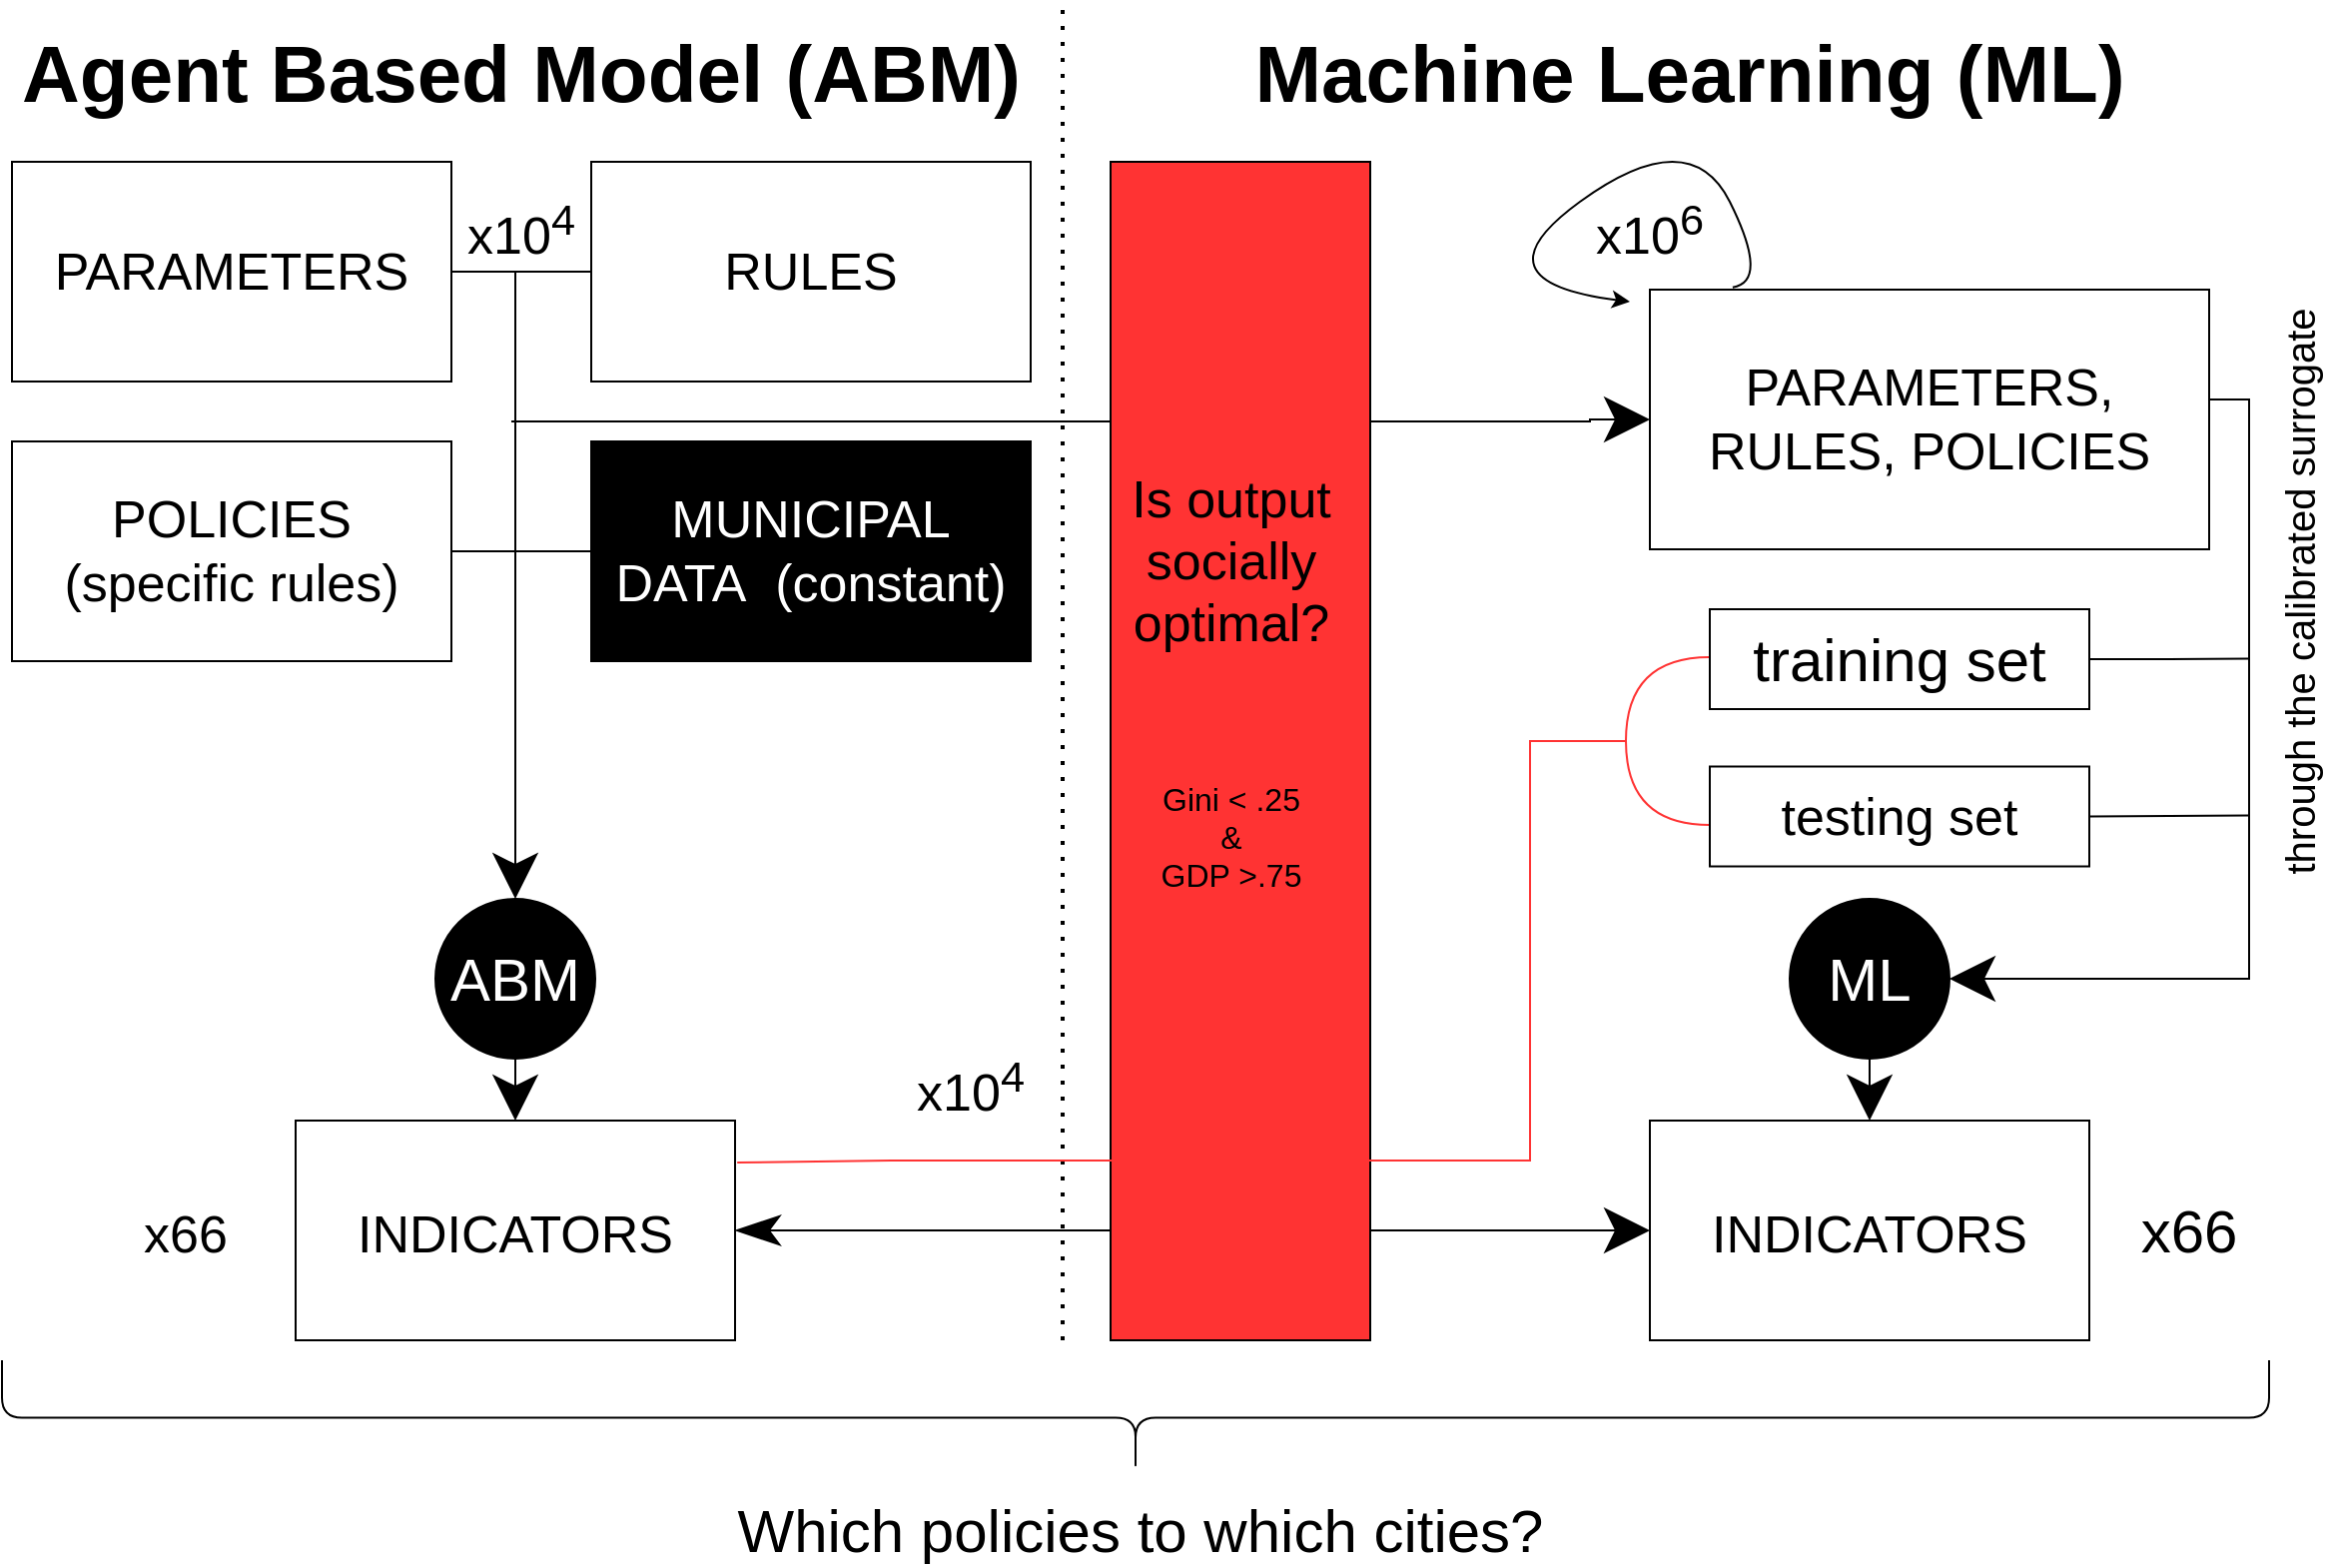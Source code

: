 <mxfile version="15.8.9" type="device"><diagram id="kPqO3sx-ZOz2h61p36_M" name="Page-1"><mxGraphModel dx="1955" dy="886" grid="1" gridSize="10" guides="1" tooltips="1" connect="1" arrows="1" fold="1" page="1" pageScale="1" pageWidth="1169" pageHeight="827" math="0" shadow="0"><root><mxCell id="0"/><mxCell id="1" parent="0"/><mxCell id="2oOuK1LOABjQ4yP_r1PP-2" value="&lt;font style=&quot;font-size: 40px&quot;&gt;&lt;b&gt;Machine Learning (ML)&lt;/b&gt;&lt;/font&gt;" style="text;html=1;strokeColor=none;fillColor=none;align=center;verticalAlign=middle;whiteSpace=wrap;rounded=0;fontSize=30;" parent="1" vertex="1"><mxGeometry x="640" y="10" width="440" height="70" as="geometry"/></mxCell><mxCell id="2oOuK1LOABjQ4yP_r1PP-3" value="" style="endArrow=none;dashed=1;html=1;dashPattern=1 3;strokeWidth=2;rounded=0;fontSize=40;" parent="1" edge="1"><mxGeometry width="50" height="50" relative="1" as="geometry"><mxPoint x="546" y="680" as="sourcePoint"/><mxPoint x="546" y="10" as="targetPoint"/></mxGeometry></mxCell><mxCell id="2oOuK1LOABjQ4yP_r1PP-5" value="&lt;font style=&quot;font-size: 40px&quot;&gt;&lt;b&gt;Agent Based Model (ABM)&lt;/b&gt;&lt;/font&gt;" style="text;html=1;strokeColor=none;fillColor=none;align=center;verticalAlign=middle;whiteSpace=wrap;rounded=0;fontSize=30;" parent="1" vertex="1"><mxGeometry x="20" y="10" width="510" height="70" as="geometry"/></mxCell><mxCell id="Ye-ZFGXc6RMIuwmytpMI-31" style="edgeStyle=orthogonalEdgeStyle;rounded=0;orthogonalLoop=1;jettySize=auto;html=1;exitX=1;exitY=0.5;exitDx=0;exitDy=0;fontSize=30;fontColor=#000000;endSize=20;entryX=0.5;entryY=0;entryDx=0;entryDy=0;" parent="1" source="Ye-ZFGXc6RMIuwmytpMI-1" target="Ye-ZFGXc6RMIuwmytpMI-29" edge="1"><mxGeometry relative="1" as="geometry"><Array as="points"><mxPoint x="272" y="145"/></Array></mxGeometry></mxCell><mxCell id="Ye-ZFGXc6RMIuwmytpMI-1" value="&lt;font style=&quot;font-size: 26px&quot;&gt;PARAMETERS&lt;/font&gt;" style="rounded=0;whiteSpace=wrap;html=1;fillColor=none;" parent="1" vertex="1"><mxGeometry x="20" y="90" width="220" height="110" as="geometry"/></mxCell><mxCell id="Ye-ZFGXc6RMIuwmytpMI-32" style="edgeStyle=orthogonalEdgeStyle;rounded=0;orthogonalLoop=1;jettySize=auto;html=1;exitX=0;exitY=0.5;exitDx=0;exitDy=0;fontSize=30;fontColor=#000000;endSize=20;endArrow=none;endFill=0;" parent="1" source="Ye-ZFGXc6RMIuwmytpMI-3" edge="1"><mxGeometry relative="1" as="geometry"><mxPoint x="270" y="145" as="targetPoint"/></mxGeometry></mxCell><mxCell id="Ye-ZFGXc6RMIuwmytpMI-3" value="&lt;font style=&quot;font-size: 26px&quot;&gt;RULES&lt;/font&gt;" style="rounded=0;whiteSpace=wrap;html=1;fillColor=none;" parent="1" vertex="1"><mxGeometry x="310" y="90" width="220" height="110" as="geometry"/></mxCell><mxCell id="Ye-ZFGXc6RMIuwmytpMI-33" style="edgeStyle=orthogonalEdgeStyle;rounded=0;orthogonalLoop=1;jettySize=auto;html=1;exitX=1;exitY=0.5;exitDx=0;exitDy=0;fontSize=30;fontColor=#000000;endArrow=none;endFill=0;endSize=20;" parent="1" source="Ye-ZFGXc6RMIuwmytpMI-4" edge="1"><mxGeometry relative="1" as="geometry"><mxPoint x="290" y="285" as="targetPoint"/></mxGeometry></mxCell><mxCell id="Ye-ZFGXc6RMIuwmytpMI-4" value="&lt;font style=&quot;font-size: 26px&quot;&gt;POLICIES&lt;br&gt;(specific rules)&lt;br&gt;&lt;/font&gt;" style="rounded=0;whiteSpace=wrap;html=1;fillColor=none;" parent="1" vertex="1"><mxGeometry x="20" y="230" width="220" height="110" as="geometry"/></mxCell><mxCell id="vkMFGnktoDxPA1hCsxsU-11" style="edgeStyle=orthogonalEdgeStyle;rounded=0;orthogonalLoop=1;jettySize=auto;html=1;startArrow=none;startFill=0;endArrow=classic;endFill=1;startSize=20;endSize=20;entryX=0;entryY=0.5;entryDx=0;entryDy=0;shadow=0;sketch=0;" parent="1" target="vkMFGnktoDxPA1hCsxsU-12" edge="1"><mxGeometry relative="1" as="geometry"><mxPoint x="860" y="140" as="targetPoint"/><mxPoint x="270" y="220" as="sourcePoint"/><Array as="points"><mxPoint x="810" y="220"/></Array></mxGeometry></mxCell><mxCell id="Ye-ZFGXc6RMIuwmytpMI-34" style="edgeStyle=orthogonalEdgeStyle;rounded=0;orthogonalLoop=1;jettySize=auto;html=1;exitX=0;exitY=0.5;exitDx=0;exitDy=0;fontSize=30;fontColor=#000000;endArrow=none;endFill=0;endSize=20;" parent="1" source="Ye-ZFGXc6RMIuwmytpMI-5" edge="1"><mxGeometry relative="1" as="geometry"><mxPoint x="280" y="285" as="targetPoint"/></mxGeometry></mxCell><mxCell id="Ye-ZFGXc6RMIuwmytpMI-5" value="&lt;font style=&quot;font-size: 26px&quot;&gt;&lt;font color=&quot;#ffffff&quot;&gt;MUNICIPAL DATA&amp;nbsp; (constant)&lt;/font&gt;&lt;br&gt;&lt;/font&gt;" style="rounded=0;whiteSpace=wrap;html=1;fillColor=#000000;" parent="1" vertex="1"><mxGeometry x="310" y="230" width="220" height="110" as="geometry"/></mxCell><mxCell id="vkMFGnktoDxPA1hCsxsU-8" value="" style="edgeStyle=entityRelationEdgeStyle;rounded=0;orthogonalLoop=1;jettySize=auto;html=1;startArrow=classicThin;startFill=1;endArrow=classic;endFill=1;endSize=20;startSize=20;" parent="1" source="Ye-ZFGXc6RMIuwmytpMI-11" target="vkMFGnktoDxPA1hCsxsU-7" edge="1"><mxGeometry relative="1" as="geometry"/></mxCell><mxCell id="Ye-ZFGXc6RMIuwmytpMI-11" value="&lt;font style=&quot;font-size: 26px&quot;&gt;INDICATORS&lt;/font&gt;" style="rounded=0;whiteSpace=wrap;html=1;fontSize=30;fillColor=none;" parent="1" vertex="1"><mxGeometry x="162" y="570" width="220" height="110" as="geometry"/></mxCell><mxCell id="Ye-ZFGXc6RMIuwmytpMI-12" value="&lt;font style=&quot;font-size: 26px&quot;&gt;x66&lt;/font&gt;" style="text;html=1;strokeColor=none;fillColor=none;align=center;verticalAlign=middle;whiteSpace=wrap;rounded=0;fontSize=30;" parent="1" vertex="1"><mxGeometry x="77" y="610" width="60" height="30" as="geometry"/></mxCell><mxCell id="Ye-ZFGXc6RMIuwmytpMI-13" value="" style="shape=curlyBracket;whiteSpace=wrap;html=1;rounded=1;flipH=1;fontSize=30;fillColor=none;rotation=90;" parent="1" vertex="1"><mxGeometry x="553.75" y="151.25" width="57.5" height="1135" as="geometry"/></mxCell><mxCell id="Ye-ZFGXc6RMIuwmytpMI-14" value="Which policies to which cities?" style="text;html=1;strokeColor=none;fillColor=none;align=center;verticalAlign=middle;whiteSpace=wrap;rounded=0;fontSize=30;" parent="1" vertex="1"><mxGeometry x="375" y="760" width="420" height="30" as="geometry"/></mxCell><mxCell id="Ye-ZFGXc6RMIuwmytpMI-20" value="" style="rounded=0;whiteSpace=wrap;html=1;fontSize=26;fillColor=#FF3333" parent="1" vertex="1"><mxGeometry x="570" y="90" width="130" height="590" as="geometry"/></mxCell><mxCell id="Ye-ZFGXc6RMIuwmytpMI-35" style="edgeStyle=orthogonalEdgeStyle;rounded=0;orthogonalLoop=1;jettySize=auto;html=1;exitX=0.5;exitY=1;exitDx=0;exitDy=0;entryX=0.5;entryY=0;entryDx=0;entryDy=0;fontSize=30;fontColor=#000000;endArrow=classic;endFill=1;endSize=20;" parent="1" source="Ye-ZFGXc6RMIuwmytpMI-29" target="Ye-ZFGXc6RMIuwmytpMI-11" edge="1"><mxGeometry relative="1" as="geometry"/></mxCell><mxCell id="Ye-ZFGXc6RMIuwmytpMI-29" value="&lt;font color=&quot;#ffffff&quot;&gt;ABM&lt;/font&gt;" style="ellipse;shape=doubleEllipse;whiteSpace=wrap;html=1;aspect=fixed;fontSize=30;fontColor=#000000;fillColor=#000000;gradientDirection=north;" parent="1" vertex="1"><mxGeometry x="232" y="459" width="80" height="80" as="geometry"/></mxCell><mxCell id="vkMFGnktoDxPA1hCsxsU-9" style="edgeStyle=orthogonalEdgeStyle;rounded=0;orthogonalLoop=1;jettySize=auto;html=1;exitX=0.5;exitY=1;exitDx=0;exitDy=0;entryX=0.5;entryY=0;entryDx=0;entryDy=0;startArrow=none;startFill=0;endArrow=classic;endFill=1;startSize=20;endSize=20;" parent="1" source="Ye-ZFGXc6RMIuwmytpMI-30" target="vkMFGnktoDxPA1hCsxsU-7" edge="1"><mxGeometry relative="1" as="geometry"/></mxCell><mxCell id="Ye-ZFGXc6RMIuwmytpMI-30" value="&lt;font color=&quot;#ffffff&quot;&gt;ML&lt;/font&gt;" style="ellipse;shape=doubleEllipse;whiteSpace=wrap;html=1;aspect=fixed;fontSize=30;fontColor=#000000;fillColor=#000000;gradientDirection=north;" parent="1" vertex="1"><mxGeometry x="910" y="459" width="80" height="80" as="geometry"/></mxCell><mxCell id="Ye-ZFGXc6RMIuwmytpMI-43" value="" style="endArrow=halfCircle;html=1;rounded=0;fontSize=26;fontColor=#000000;startSize=20;endSize=40;endFill=1;exitX=1.005;exitY=0.191;exitDx=0;exitDy=0;exitPerimeter=0;fillColor=#FF0000;strokeColor=#FF3333;" parent="1" source="Ye-ZFGXc6RMIuwmytpMI-11" edge="1"><mxGeometry width="50" height="50" relative="1" as="geometry"><mxPoint x="335" y="604.37" as="sourcePoint"/><mxPoint x="870" y="380" as="targetPoint"/><Array as="points"><mxPoint x="460" y="590"/><mxPoint x="780" y="590"/><mxPoint x="780" y="380"/></Array></mxGeometry></mxCell><mxCell id="vkMFGnktoDxPA1hCsxsU-16" style="edgeStyle=orthogonalEdgeStyle;rounded=0;orthogonalLoop=1;jettySize=auto;html=1;exitX=1;exitY=0.5;exitDx=0;exitDy=0;startArrow=none;startFill=0;endArrow=none;endFill=0;startSize=20;endSize=20;" parent="1" source="vkMFGnktoDxPA1hCsxsU-3" edge="1"><mxGeometry relative="1" as="geometry"><mxPoint x="1140" y="417.286" as="targetPoint"/></mxGeometry></mxCell><mxCell id="vkMFGnktoDxPA1hCsxsU-3" value="&lt;font style=&quot;font-size: 26px&quot;&gt;testing set&lt;/font&gt;" style="rounded=0;whiteSpace=wrap;html=1;fillColor=none;" parent="1" vertex="1"><mxGeometry x="870" y="392.75" width="190" height="50" as="geometry"/></mxCell><mxCell id="vkMFGnktoDxPA1hCsxsU-15" style="edgeStyle=orthogonalEdgeStyle;rounded=0;orthogonalLoop=1;jettySize=auto;html=1;exitX=1;exitY=0.5;exitDx=0;exitDy=0;startArrow=none;startFill=0;endArrow=none;endFill=0;startSize=20;endSize=20;" parent="1" source="vkMFGnktoDxPA1hCsxsU-6" edge="1"><mxGeometry relative="1" as="geometry"><mxPoint x="1140" y="338.714" as="targetPoint"/></mxGeometry></mxCell><mxCell id="vkMFGnktoDxPA1hCsxsU-6" value="&lt;font style=&quot;font-size: 26px&quot;&gt;&lt;span style=&quot;font-size: 30px&quot;&gt;training set&lt;/span&gt;&lt;/font&gt;" style="rounded=0;whiteSpace=wrap;html=1;fillColor=none;" parent="1" vertex="1"><mxGeometry x="870" y="314" width="190" height="50" as="geometry"/></mxCell><mxCell id="vkMFGnktoDxPA1hCsxsU-7" value="&lt;font style=&quot;font-size: 26px&quot;&gt;INDICATORS&lt;/font&gt;" style="rounded=0;whiteSpace=wrap;html=1;fontSize=30;fillColor=none;" parent="1" vertex="1"><mxGeometry x="840" y="570" width="220" height="110" as="geometry"/></mxCell><mxCell id="vkMFGnktoDxPA1hCsxsU-10" value="&lt;font style=&quot;font-size: 26px&quot;&gt;x10&lt;sup&gt;4&lt;/sup&gt;&lt;/font&gt;" style="text;html=1;strokeColor=none;fillColor=none;align=center;verticalAlign=middle;whiteSpace=wrap;rounded=0;fontSize=30;" parent="1" vertex="1"><mxGeometry x="470" y="539" width="60" height="30" as="geometry"/></mxCell><mxCell id="vkMFGnktoDxPA1hCsxsU-14" style="edgeStyle=orthogonalEdgeStyle;rounded=0;orthogonalLoop=1;jettySize=auto;html=1;exitX=1;exitY=0.5;exitDx=0;exitDy=0;entryX=1;entryY=0.5;entryDx=0;entryDy=0;startArrow=none;startFill=0;endArrow=classic;endFill=1;startSize=20;endSize=20;" parent="1" source="vkMFGnktoDxPA1hCsxsU-12" target="Ye-ZFGXc6RMIuwmytpMI-30" edge="1"><mxGeometry relative="1" as="geometry"><Array as="points"><mxPoint x="1120" y="209"/><mxPoint x="1140" y="209"/><mxPoint x="1140" y="499"/></Array><mxPoint x="990" y="524" as="targetPoint"/></mxGeometry></mxCell><mxCell id="vkMFGnktoDxPA1hCsxsU-12" value="&lt;font style=&quot;font-size: 26px&quot;&gt;PARAMETERS, RULES, POLICIES&lt;br&gt;&lt;/font&gt;" style="rounded=0;whiteSpace=wrap;html=1;fillColor=none;" parent="1" vertex="1"><mxGeometry x="840" y="154" width="280" height="130" as="geometry"/></mxCell><mxCell id="vkMFGnktoDxPA1hCsxsU-13" value="&lt;font style=&quot;font-size: 26px&quot;&gt;x10&lt;sup&gt;6&lt;br&gt;&lt;/sup&gt;&lt;/font&gt;" style="text;html=1;strokeColor=none;fillColor=none;align=center;verticalAlign=middle;whiteSpace=wrap;rounded=0;fontSize=30;" parent="1" vertex="1"><mxGeometry x="795" y="110" width="90" height="30" as="geometry"/></mxCell><mxCell id="vkMFGnktoDxPA1hCsxsU-17" value="x66" style="text;html=1;strokeColor=none;fillColor=none;align=center;verticalAlign=middle;whiteSpace=wrap;rounded=0;fontSize=30;" parent="1" vertex="1"><mxGeometry x="1080" y="610" width="60" height="30" as="geometry"/></mxCell><mxCell id="DRJop1j0U_mfc_I9Tg5f-4" value="through the calibrated surrogate" style="text;html=1;strokeColor=none;fillColor=none;align=center;verticalAlign=middle;whiteSpace=wrap;rounded=0;fontSize=20;rotation=-90;" parent="1" vertex="1"><mxGeometry x="1020" y="290" width="290" height="30" as="geometry"/></mxCell><mxCell id="c-mZzFkJCro2w-5mcrxC-1" value="&lt;font style=&quot;font-size: 26px&quot;&gt;x10&lt;sup&gt;4&lt;/sup&gt;&lt;/font&gt;" style="text;html=1;strokeColor=none;fillColor=none;align=center;verticalAlign=middle;whiteSpace=wrap;rounded=0;fontSize=30;" parent="1" vertex="1"><mxGeometry x="245" y="110" width="60" height="30" as="geometry"/></mxCell><mxCell id="DbNTkjnJIPjubvsc6_Cg-1" value="&lt;div&gt;&lt;font style=&quot;font-size: 26px&quot;&gt;Is output &lt;br&gt;&lt;/font&gt;&lt;/div&gt;&lt;div&gt;&lt;font style=&quot;font-size: 26px&quot;&gt;socially &lt;br&gt;&lt;/font&gt;&lt;/div&gt;&lt;div&gt;&lt;font style=&quot;font-size: 26px&quot;&gt;optimal?&lt;/font&gt;&lt;/div&gt;&lt;div&gt;&lt;font style=&quot;font-size: 26px&quot; size=&quot;3&quot;&gt;&lt;br&gt;&lt;/font&gt;&lt;/div&gt;&lt;div&gt;&lt;font style=&quot;font-size: 26px&quot; size=&quot;3&quot;&gt;&lt;br&gt;&lt;/font&gt;&lt;/div&gt;&lt;div&gt;&lt;font size=&quot;3&quot;&gt;Gini &amp;lt; .25&lt;/font&gt;&lt;/div&gt;&lt;div&gt;&lt;font size=&quot;3&quot;&gt;&amp;amp;&lt;/font&gt;&lt;/div&gt;&lt;div&gt;&lt;font size=&quot;3&quot;&gt;GDP &amp;gt;.75&lt;br&gt;&lt;/font&gt;&lt;/div&gt;" style="text;html=1;resizable=0;autosize=1;align=center;verticalAlign=middle;points=[];fillColor=none;strokeColor=none;rounded=0;fontSize=10;" vertex="1" parent="1"><mxGeometry x="570" y="290" width="120" height="120" as="geometry"/></mxCell><mxCell id="DbNTkjnJIPjubvsc6_Cg-4" value="" style="curved=1;endArrow=classic;html=1;rounded=0;fontSize=26;exitX=0.148;exitY=-0.009;exitDx=0;exitDy=0;exitPerimeter=0;" edge="1" parent="1" source="vkMFGnktoDxPA1hCsxsU-12"><mxGeometry width="50" height="50" relative="1" as="geometry"><mxPoint x="810" y="390" as="sourcePoint"/><mxPoint x="830" y="160" as="targetPoint"/><Array as="points"><mxPoint x="900" y="150"/><mxPoint x="860" y="70"/><mxPoint x="750" y="150"/></Array></mxGeometry></mxCell></root></mxGraphModel></diagram></mxfile>